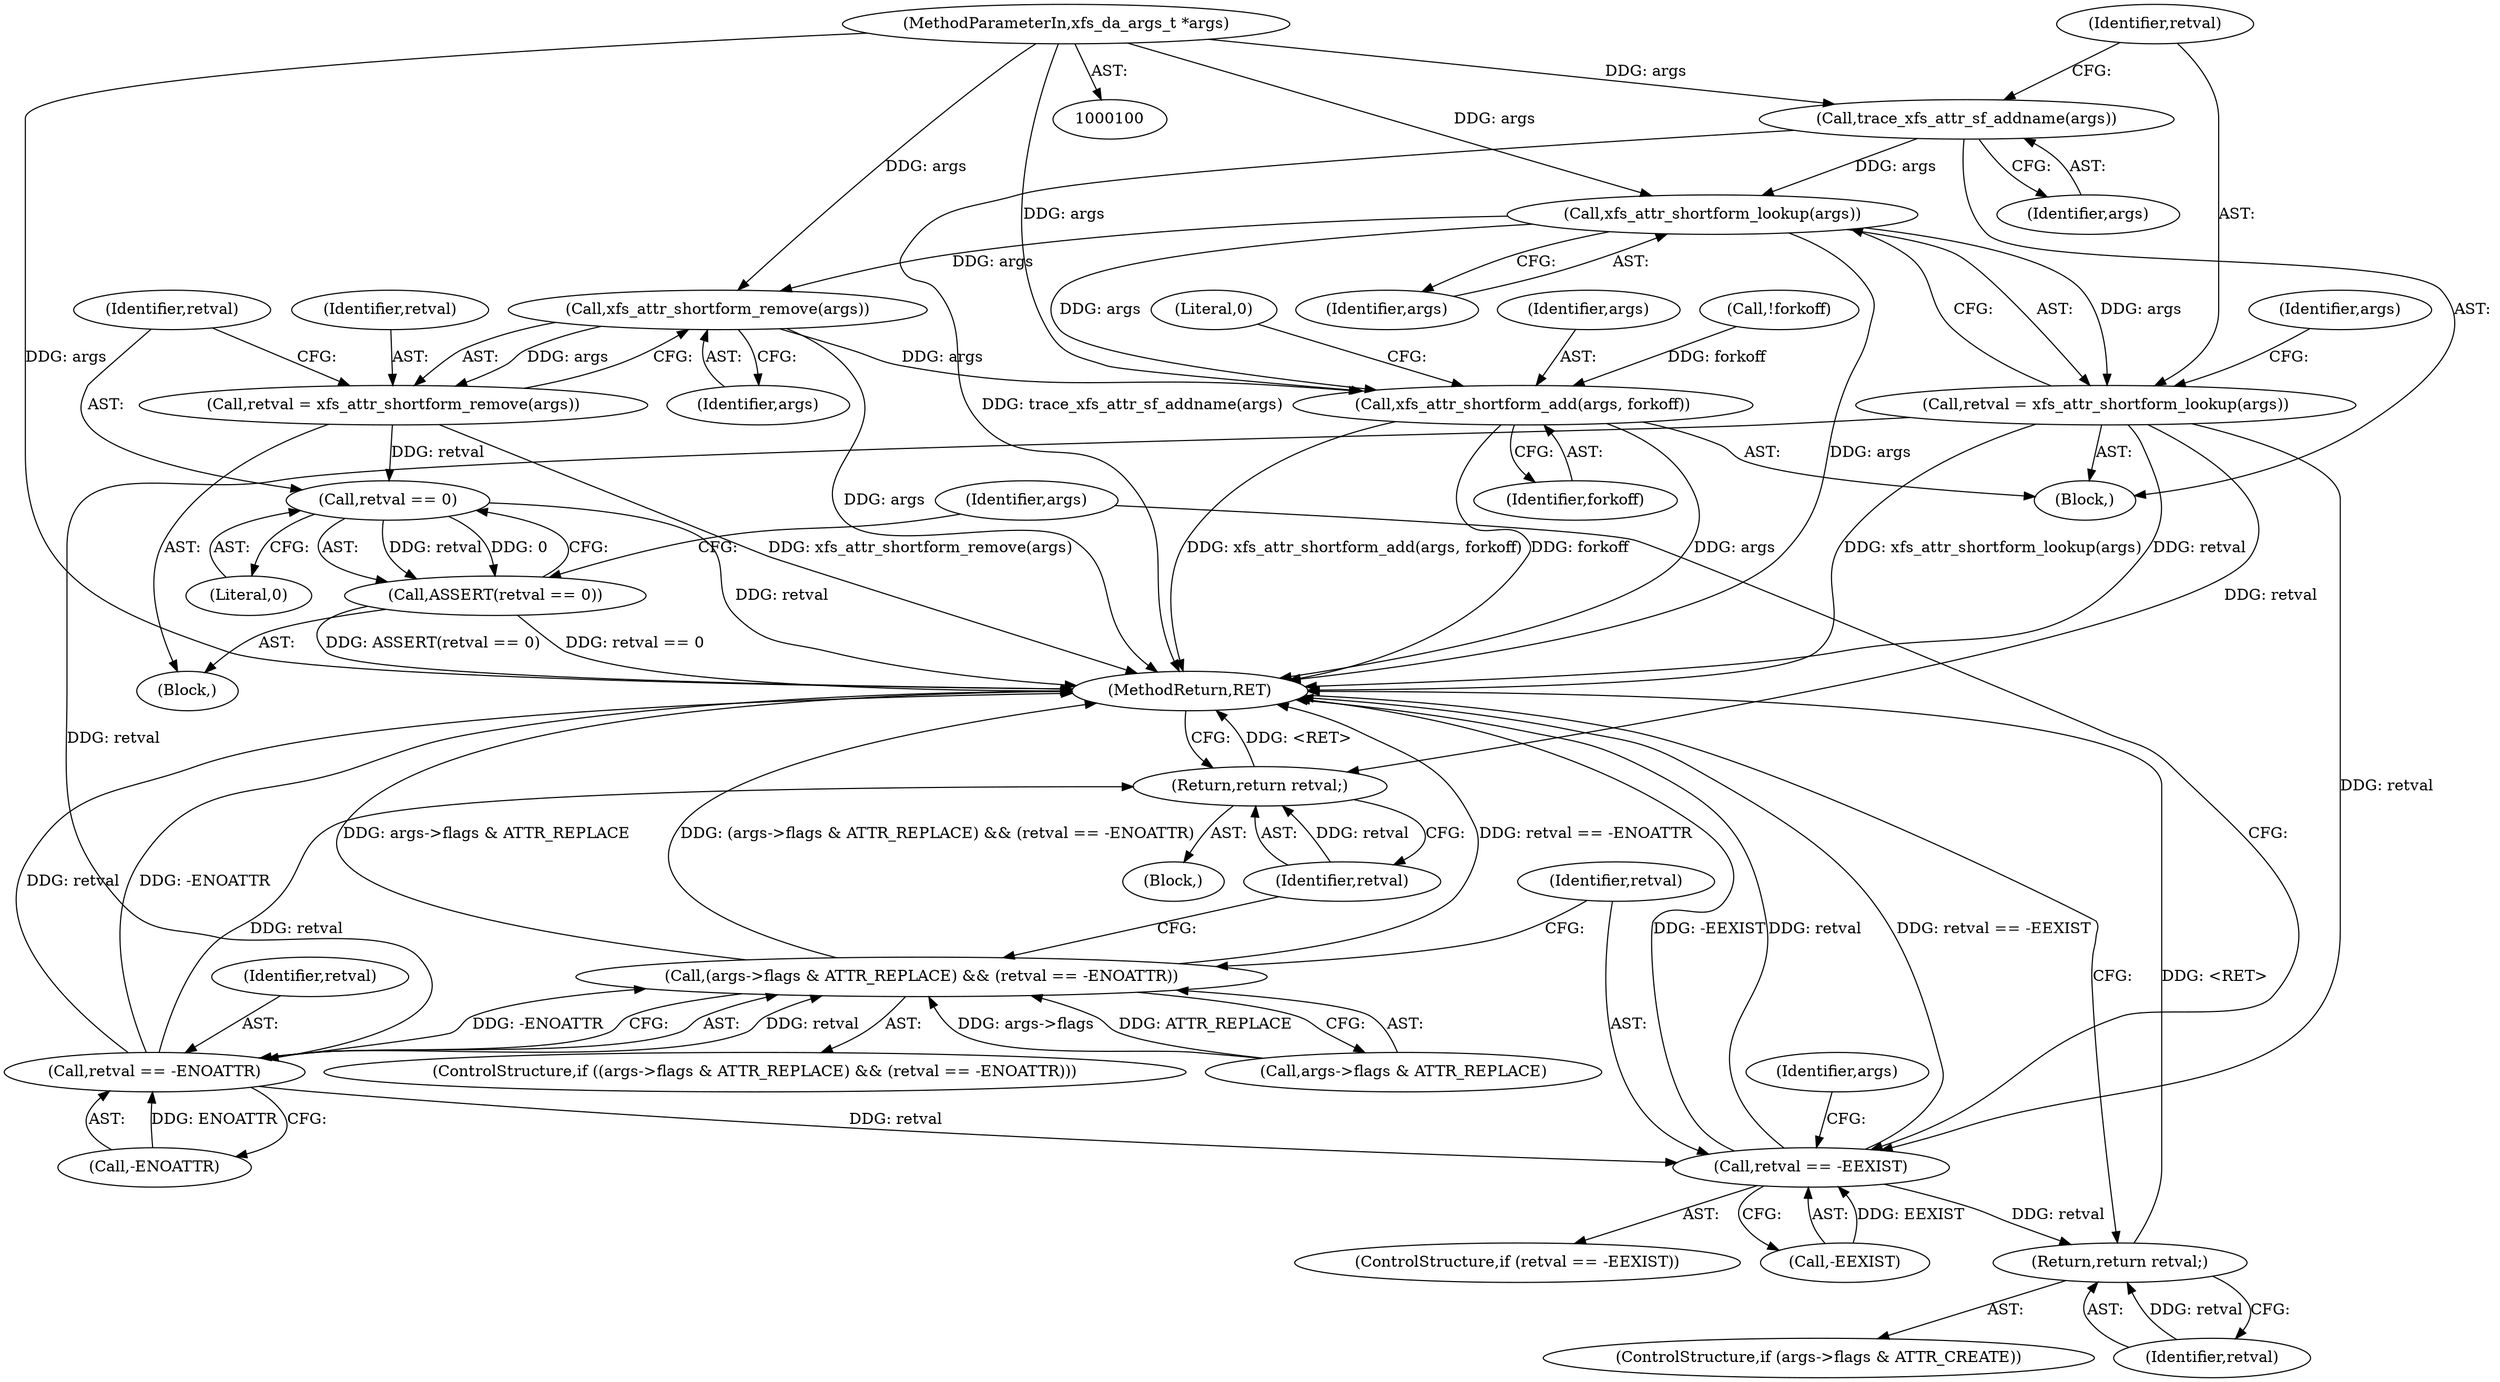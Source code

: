 digraph "0_linux_7b38460dc8e4eafba06c78f8e37099d3b34d473c@pointer" {
"1000106" [label="(Call,trace_xfs_attr_sf_addname(args))"];
"1000101" [label="(MethodParameterIn,xfs_da_args_t *args)"];
"1000110" [label="(Call,xfs_attr_shortform_lookup(args))"];
"1000108" [label="(Call,retval = xfs_attr_shortform_lookup(args))"];
"1000119" [label="(Call,retval == -ENOATTR)"];
"1000113" [label="(Call,(args->flags & ATTR_REPLACE) && (retval == -ENOATTR))"];
"1000124" [label="(Return,return retval;)"];
"1000128" [label="(Call,retval == -EEXIST)"];
"1000139" [label="(Return,return retval;)"];
"1000143" [label="(Call,xfs_attr_shortform_remove(args))"];
"1000141" [label="(Call,retval = xfs_attr_shortform_remove(args))"];
"1000146" [label="(Call,retval == 0)"];
"1000145" [label="(Call,ASSERT(retval == 0))"];
"1000192" [label="(Call,xfs_attr_shortform_add(args, forkoff))"];
"1000108" [label="(Call,retval = xfs_attr_shortform_lookup(args))"];
"1000116" [label="(Identifier,args)"];
"1000130" [label="(Call,-EEXIST)"];
"1000109" [label="(Identifier,retval)"];
"1000142" [label="(Identifier,retval)"];
"1000111" [label="(Identifier,args)"];
"1000125" [label="(Identifier,retval)"];
"1000102" [label="(Block,)"];
"1000106" [label="(Call,trace_xfs_attr_sf_addname(args))"];
"1000101" [label="(MethodParameterIn,xfs_da_args_t *args)"];
"1000145" [label="(Call,ASSERT(retval == 0))"];
"1000114" [label="(Call,args->flags & ATTR_REPLACE)"];
"1000197" [label="(MethodReturn,RET)"];
"1000136" [label="(Identifier,args)"];
"1000120" [label="(Identifier,retval)"];
"1000110" [label="(Call,xfs_attr_shortform_lookup(args))"];
"1000144" [label="(Identifier,args)"];
"1000194" [label="(Identifier,forkoff)"];
"1000196" [label="(Literal,0)"];
"1000127" [label="(ControlStructure,if (retval == -EEXIST))"];
"1000119" [label="(Call,retval == -ENOATTR)"];
"1000124" [label="(Return,return retval;)"];
"1000133" [label="(ControlStructure,if (args->flags & ATTR_CREATE))"];
"1000113" [label="(Call,(args->flags & ATTR_REPLACE) && (retval == -ENOATTR))"];
"1000140" [label="(Identifier,retval)"];
"1000141" [label="(Call,retval = xfs_attr_shortform_remove(args))"];
"1000193" [label="(Identifier,args)"];
"1000129" [label="(Identifier,retval)"];
"1000123" [label="(Block,)"];
"1000147" [label="(Identifier,retval)"];
"1000187" [label="(Call,!forkoff)"];
"1000112" [label="(ControlStructure,if ((args->flags & ATTR_REPLACE) && (retval == -ENOATTR)))"];
"1000128" [label="(Call,retval == -EEXIST)"];
"1000192" [label="(Call,xfs_attr_shortform_add(args, forkoff))"];
"1000107" [label="(Identifier,args)"];
"1000148" [label="(Literal,0)"];
"1000139" [label="(Return,return retval;)"];
"1000143" [label="(Call,xfs_attr_shortform_remove(args))"];
"1000146" [label="(Call,retval == 0)"];
"1000132" [label="(Block,)"];
"1000153" [label="(Identifier,args)"];
"1000121" [label="(Call,-ENOATTR)"];
"1000106" -> "1000102"  [label="AST: "];
"1000106" -> "1000107"  [label="CFG: "];
"1000107" -> "1000106"  [label="AST: "];
"1000109" -> "1000106"  [label="CFG: "];
"1000106" -> "1000197"  [label="DDG: trace_xfs_attr_sf_addname(args)"];
"1000101" -> "1000106"  [label="DDG: args"];
"1000106" -> "1000110"  [label="DDG: args"];
"1000101" -> "1000100"  [label="AST: "];
"1000101" -> "1000197"  [label="DDG: args"];
"1000101" -> "1000110"  [label="DDG: args"];
"1000101" -> "1000143"  [label="DDG: args"];
"1000101" -> "1000192"  [label="DDG: args"];
"1000110" -> "1000108"  [label="AST: "];
"1000110" -> "1000111"  [label="CFG: "];
"1000111" -> "1000110"  [label="AST: "];
"1000108" -> "1000110"  [label="CFG: "];
"1000110" -> "1000197"  [label="DDG: args"];
"1000110" -> "1000108"  [label="DDG: args"];
"1000110" -> "1000143"  [label="DDG: args"];
"1000110" -> "1000192"  [label="DDG: args"];
"1000108" -> "1000102"  [label="AST: "];
"1000109" -> "1000108"  [label="AST: "];
"1000116" -> "1000108"  [label="CFG: "];
"1000108" -> "1000197"  [label="DDG: xfs_attr_shortform_lookup(args)"];
"1000108" -> "1000197"  [label="DDG: retval"];
"1000108" -> "1000119"  [label="DDG: retval"];
"1000108" -> "1000124"  [label="DDG: retval"];
"1000108" -> "1000128"  [label="DDG: retval"];
"1000119" -> "1000113"  [label="AST: "];
"1000119" -> "1000121"  [label="CFG: "];
"1000120" -> "1000119"  [label="AST: "];
"1000121" -> "1000119"  [label="AST: "];
"1000113" -> "1000119"  [label="CFG: "];
"1000119" -> "1000197"  [label="DDG: -ENOATTR"];
"1000119" -> "1000197"  [label="DDG: retval"];
"1000119" -> "1000113"  [label="DDG: retval"];
"1000119" -> "1000113"  [label="DDG: -ENOATTR"];
"1000121" -> "1000119"  [label="DDG: ENOATTR"];
"1000119" -> "1000124"  [label="DDG: retval"];
"1000119" -> "1000128"  [label="DDG: retval"];
"1000113" -> "1000112"  [label="AST: "];
"1000113" -> "1000114"  [label="CFG: "];
"1000114" -> "1000113"  [label="AST: "];
"1000125" -> "1000113"  [label="CFG: "];
"1000129" -> "1000113"  [label="CFG: "];
"1000113" -> "1000197"  [label="DDG: retval == -ENOATTR"];
"1000113" -> "1000197"  [label="DDG: args->flags & ATTR_REPLACE"];
"1000113" -> "1000197"  [label="DDG: (args->flags & ATTR_REPLACE) && (retval == -ENOATTR)"];
"1000114" -> "1000113"  [label="DDG: args->flags"];
"1000114" -> "1000113"  [label="DDG: ATTR_REPLACE"];
"1000124" -> "1000123"  [label="AST: "];
"1000124" -> "1000125"  [label="CFG: "];
"1000125" -> "1000124"  [label="AST: "];
"1000197" -> "1000124"  [label="CFG: "];
"1000124" -> "1000197"  [label="DDG: <RET>"];
"1000125" -> "1000124"  [label="DDG: retval"];
"1000128" -> "1000127"  [label="AST: "];
"1000128" -> "1000130"  [label="CFG: "];
"1000129" -> "1000128"  [label="AST: "];
"1000130" -> "1000128"  [label="AST: "];
"1000136" -> "1000128"  [label="CFG: "];
"1000153" -> "1000128"  [label="CFG: "];
"1000128" -> "1000197"  [label="DDG: -EEXIST"];
"1000128" -> "1000197"  [label="DDG: retval"];
"1000128" -> "1000197"  [label="DDG: retval == -EEXIST"];
"1000130" -> "1000128"  [label="DDG: EEXIST"];
"1000128" -> "1000139"  [label="DDG: retval"];
"1000139" -> "1000133"  [label="AST: "];
"1000139" -> "1000140"  [label="CFG: "];
"1000140" -> "1000139"  [label="AST: "];
"1000197" -> "1000139"  [label="CFG: "];
"1000139" -> "1000197"  [label="DDG: <RET>"];
"1000140" -> "1000139"  [label="DDG: retval"];
"1000143" -> "1000141"  [label="AST: "];
"1000143" -> "1000144"  [label="CFG: "];
"1000144" -> "1000143"  [label="AST: "];
"1000141" -> "1000143"  [label="CFG: "];
"1000143" -> "1000197"  [label="DDG: args"];
"1000143" -> "1000141"  [label="DDG: args"];
"1000143" -> "1000192"  [label="DDG: args"];
"1000141" -> "1000132"  [label="AST: "];
"1000142" -> "1000141"  [label="AST: "];
"1000147" -> "1000141"  [label="CFG: "];
"1000141" -> "1000197"  [label="DDG: xfs_attr_shortform_remove(args)"];
"1000141" -> "1000146"  [label="DDG: retval"];
"1000146" -> "1000145"  [label="AST: "];
"1000146" -> "1000148"  [label="CFG: "];
"1000147" -> "1000146"  [label="AST: "];
"1000148" -> "1000146"  [label="AST: "];
"1000145" -> "1000146"  [label="CFG: "];
"1000146" -> "1000197"  [label="DDG: retval"];
"1000146" -> "1000145"  [label="DDG: retval"];
"1000146" -> "1000145"  [label="DDG: 0"];
"1000145" -> "1000132"  [label="AST: "];
"1000153" -> "1000145"  [label="CFG: "];
"1000145" -> "1000197"  [label="DDG: ASSERT(retval == 0)"];
"1000145" -> "1000197"  [label="DDG: retval == 0"];
"1000192" -> "1000102"  [label="AST: "];
"1000192" -> "1000194"  [label="CFG: "];
"1000193" -> "1000192"  [label="AST: "];
"1000194" -> "1000192"  [label="AST: "];
"1000196" -> "1000192"  [label="CFG: "];
"1000192" -> "1000197"  [label="DDG: forkoff"];
"1000192" -> "1000197"  [label="DDG: args"];
"1000192" -> "1000197"  [label="DDG: xfs_attr_shortform_add(args, forkoff)"];
"1000187" -> "1000192"  [label="DDG: forkoff"];
}
